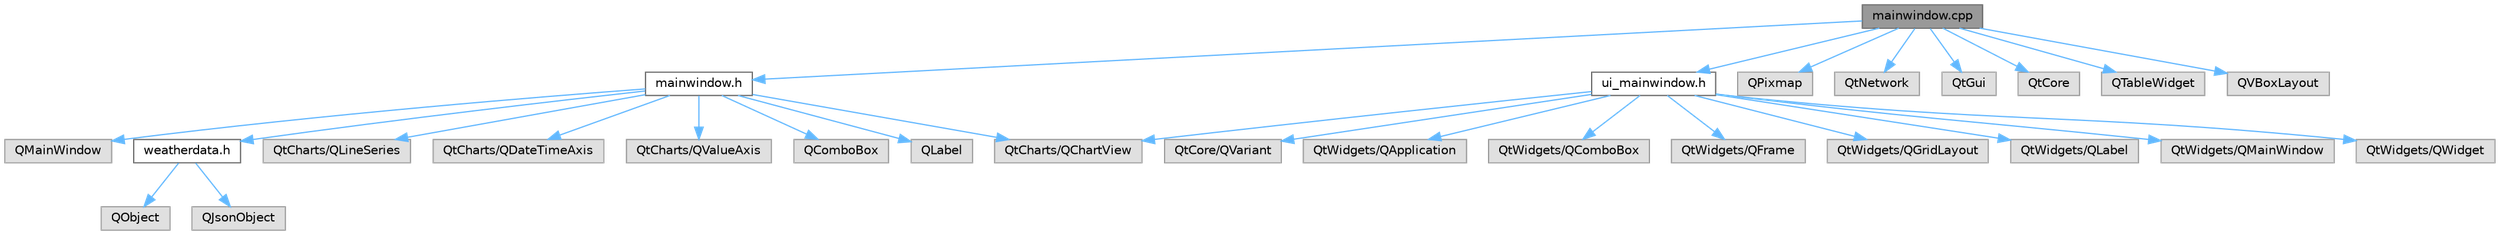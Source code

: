 digraph "mainwindow.cpp"
{
 // LATEX_PDF_SIZE
  bgcolor="transparent";
  edge [fontname=Helvetica,fontsize=10,labelfontname=Helvetica,labelfontsize=10];
  node [fontname=Helvetica,fontsize=10,shape=box,height=0.2,width=0.4];
  Node1 [id="Node000001",label="mainwindow.cpp",height=0.2,width=0.4,color="gray40", fillcolor="grey60", style="filled", fontcolor="black",tooltip=" "];
  Node1 -> Node2 [id="edge1_Node000001_Node000002",color="steelblue1",style="solid",tooltip=" "];
  Node2 [id="Node000002",label="mainwindow.h",height=0.2,width=0.4,color="grey40", fillcolor="white", style="filled",URL="$mainwindow_8h.html",tooltip=" "];
  Node2 -> Node3 [id="edge2_Node000002_Node000003",color="steelblue1",style="solid",tooltip=" "];
  Node3 [id="Node000003",label="QMainWindow",height=0.2,width=0.4,color="grey60", fillcolor="#E0E0E0", style="filled",tooltip=" "];
  Node2 -> Node4 [id="edge3_Node000002_Node000004",color="steelblue1",style="solid",tooltip=" "];
  Node4 [id="Node000004",label="weatherdata.h",height=0.2,width=0.4,color="grey40", fillcolor="white", style="filled",URL="$weatherdata_8h.html",tooltip=" "];
  Node4 -> Node5 [id="edge4_Node000004_Node000005",color="steelblue1",style="solid",tooltip=" "];
  Node5 [id="Node000005",label="QObject",height=0.2,width=0.4,color="grey60", fillcolor="#E0E0E0", style="filled",tooltip=" "];
  Node4 -> Node6 [id="edge5_Node000004_Node000006",color="steelblue1",style="solid",tooltip=" "];
  Node6 [id="Node000006",label="QJsonObject",height=0.2,width=0.4,color="grey60", fillcolor="#E0E0E0", style="filled",tooltip=" "];
  Node2 -> Node7 [id="edge6_Node000002_Node000007",color="steelblue1",style="solid",tooltip=" "];
  Node7 [id="Node000007",label="QtCharts/QChartView",height=0.2,width=0.4,color="grey60", fillcolor="#E0E0E0", style="filled",tooltip=" "];
  Node2 -> Node8 [id="edge7_Node000002_Node000008",color="steelblue1",style="solid",tooltip=" "];
  Node8 [id="Node000008",label="QtCharts/QLineSeries",height=0.2,width=0.4,color="grey60", fillcolor="#E0E0E0", style="filled",tooltip=" "];
  Node2 -> Node9 [id="edge8_Node000002_Node000009",color="steelblue1",style="solid",tooltip=" "];
  Node9 [id="Node000009",label="QtCharts/QDateTimeAxis",height=0.2,width=0.4,color="grey60", fillcolor="#E0E0E0", style="filled",tooltip=" "];
  Node2 -> Node10 [id="edge9_Node000002_Node000010",color="steelblue1",style="solid",tooltip=" "];
  Node10 [id="Node000010",label="QtCharts/QValueAxis",height=0.2,width=0.4,color="grey60", fillcolor="#E0E0E0", style="filled",tooltip=" "];
  Node2 -> Node11 [id="edge10_Node000002_Node000011",color="steelblue1",style="solid",tooltip=" "];
  Node11 [id="Node000011",label="QComboBox",height=0.2,width=0.4,color="grey60", fillcolor="#E0E0E0", style="filled",tooltip=" "];
  Node2 -> Node12 [id="edge11_Node000002_Node000012",color="steelblue1",style="solid",tooltip=" "];
  Node12 [id="Node000012",label="QLabel",height=0.2,width=0.4,color="grey60", fillcolor="#E0E0E0", style="filled",tooltip=" "];
  Node1 -> Node13 [id="edge12_Node000001_Node000013",color="steelblue1",style="solid",tooltip=" "];
  Node13 [id="Node000013",label="ui_mainwindow.h",height=0.2,width=0.4,color="grey40", fillcolor="white", style="filled",URL="$ui__mainwindow_8h.html",tooltip=" "];
  Node13 -> Node7 [id="edge13_Node000013_Node000007",color="steelblue1",style="solid",tooltip=" "];
  Node13 -> Node14 [id="edge14_Node000013_Node000014",color="steelblue1",style="solid",tooltip=" "];
  Node14 [id="Node000014",label="QtCore/QVariant",height=0.2,width=0.4,color="grey60", fillcolor="#E0E0E0", style="filled",tooltip=" "];
  Node13 -> Node15 [id="edge15_Node000013_Node000015",color="steelblue1",style="solid",tooltip=" "];
  Node15 [id="Node000015",label="QtWidgets/QApplication",height=0.2,width=0.4,color="grey60", fillcolor="#E0E0E0", style="filled",tooltip=" "];
  Node13 -> Node16 [id="edge16_Node000013_Node000016",color="steelblue1",style="solid",tooltip=" "];
  Node16 [id="Node000016",label="QtWidgets/QComboBox",height=0.2,width=0.4,color="grey60", fillcolor="#E0E0E0", style="filled",tooltip=" "];
  Node13 -> Node17 [id="edge17_Node000013_Node000017",color="steelblue1",style="solid",tooltip=" "];
  Node17 [id="Node000017",label="QtWidgets/QFrame",height=0.2,width=0.4,color="grey60", fillcolor="#E0E0E0", style="filled",tooltip=" "];
  Node13 -> Node18 [id="edge18_Node000013_Node000018",color="steelblue1",style="solid",tooltip=" "];
  Node18 [id="Node000018",label="QtWidgets/QGridLayout",height=0.2,width=0.4,color="grey60", fillcolor="#E0E0E0", style="filled",tooltip=" "];
  Node13 -> Node19 [id="edge19_Node000013_Node000019",color="steelblue1",style="solid",tooltip=" "];
  Node19 [id="Node000019",label="QtWidgets/QLabel",height=0.2,width=0.4,color="grey60", fillcolor="#E0E0E0", style="filled",tooltip=" "];
  Node13 -> Node20 [id="edge20_Node000013_Node000020",color="steelblue1",style="solid",tooltip=" "];
  Node20 [id="Node000020",label="QtWidgets/QMainWindow",height=0.2,width=0.4,color="grey60", fillcolor="#E0E0E0", style="filled",tooltip=" "];
  Node13 -> Node21 [id="edge21_Node000013_Node000021",color="steelblue1",style="solid",tooltip=" "];
  Node21 [id="Node000021",label="QtWidgets/QWidget",height=0.2,width=0.4,color="grey60", fillcolor="#E0E0E0", style="filled",tooltip=" "];
  Node1 -> Node22 [id="edge22_Node000001_Node000022",color="steelblue1",style="solid",tooltip=" "];
  Node22 [id="Node000022",label="QPixmap",height=0.2,width=0.4,color="grey60", fillcolor="#E0E0E0", style="filled",tooltip=" "];
  Node1 -> Node23 [id="edge23_Node000001_Node000023",color="steelblue1",style="solid",tooltip=" "];
  Node23 [id="Node000023",label="QtNetwork",height=0.2,width=0.4,color="grey60", fillcolor="#E0E0E0", style="filled",tooltip=" "];
  Node1 -> Node24 [id="edge24_Node000001_Node000024",color="steelblue1",style="solid",tooltip=" "];
  Node24 [id="Node000024",label="QtGui",height=0.2,width=0.4,color="grey60", fillcolor="#E0E0E0", style="filled",tooltip=" "];
  Node1 -> Node25 [id="edge25_Node000001_Node000025",color="steelblue1",style="solid",tooltip=" "];
  Node25 [id="Node000025",label="QtCore",height=0.2,width=0.4,color="grey60", fillcolor="#E0E0E0", style="filled",tooltip=" "];
  Node1 -> Node26 [id="edge26_Node000001_Node000026",color="steelblue1",style="solid",tooltip=" "];
  Node26 [id="Node000026",label="QTableWidget",height=0.2,width=0.4,color="grey60", fillcolor="#E0E0E0", style="filled",tooltip=" "];
  Node1 -> Node27 [id="edge27_Node000001_Node000027",color="steelblue1",style="solid",tooltip=" "];
  Node27 [id="Node000027",label="QVBoxLayout",height=0.2,width=0.4,color="grey60", fillcolor="#E0E0E0", style="filled",tooltip=" "];
}
